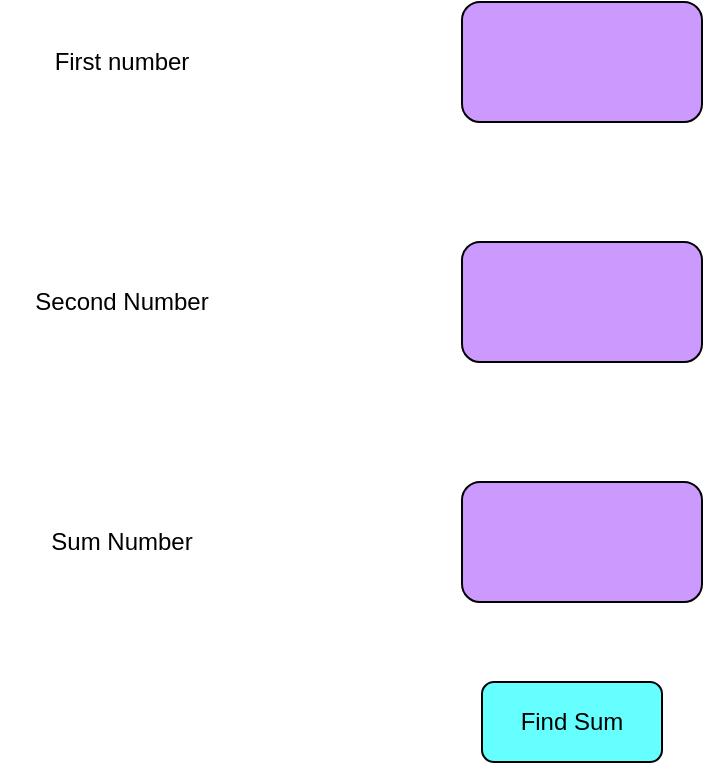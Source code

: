 <mxfile version="26.2.14">
  <diagram name="Page-1" id="gp1TOCht0QJQ0VznsFnH">
    <mxGraphModel dx="872" dy="473" grid="1" gridSize="10" guides="1" tooltips="1" connect="1" arrows="1" fold="1" page="1" pageScale="1" pageWidth="850" pageHeight="1100" math="0" shadow="0">
      <root>
        <mxCell id="0" />
        <mxCell id="1" parent="0" />
        <mxCell id="SotmDrEkjYpcWd3qv5qj-1" value="First number" style="rounded=0;whiteSpace=wrap;html=1;strokeColor=#FFFFFF;" vertex="1" parent="1">
          <mxGeometry x="80" y="80" width="120" height="60" as="geometry" />
        </mxCell>
        <mxCell id="SotmDrEkjYpcWd3qv5qj-2" value="Second Number" style="rounded=0;whiteSpace=wrap;html=1;strokeColor=#FFFFFF;" vertex="1" parent="1">
          <mxGeometry x="80" y="200" width="120" height="60" as="geometry" />
        </mxCell>
        <mxCell id="SotmDrEkjYpcWd3qv5qj-3" value="Sum Number" style="rounded=0;whiteSpace=wrap;html=1;strokeColor=#FFFFFF;" vertex="1" parent="1">
          <mxGeometry x="80" y="320" width="120" height="60" as="geometry" />
        </mxCell>
        <mxCell id="SotmDrEkjYpcWd3qv5qj-4" value="" style="rounded=1;whiteSpace=wrap;html=1;fillColor=#CC99FF;" vertex="1" parent="1">
          <mxGeometry x="310" y="80" width="120" height="60" as="geometry" />
        </mxCell>
        <mxCell id="SotmDrEkjYpcWd3qv5qj-5" value="" style="rounded=1;whiteSpace=wrap;html=1;fillColor=#CC99FF;" vertex="1" parent="1">
          <mxGeometry x="310" y="200" width="120" height="60" as="geometry" />
        </mxCell>
        <mxCell id="SotmDrEkjYpcWd3qv5qj-6" value="" style="rounded=1;whiteSpace=wrap;html=1;fillColor=#CC99FF;" vertex="1" parent="1">
          <mxGeometry x="310" y="320" width="120" height="60" as="geometry" />
        </mxCell>
        <mxCell id="SotmDrEkjYpcWd3qv5qj-7" value="Find Sum" style="rounded=1;whiteSpace=wrap;html=1;fillColor=#66FFFF;" vertex="1" parent="1">
          <mxGeometry x="320" y="420" width="90" height="40" as="geometry" />
        </mxCell>
      </root>
    </mxGraphModel>
  </diagram>
</mxfile>

